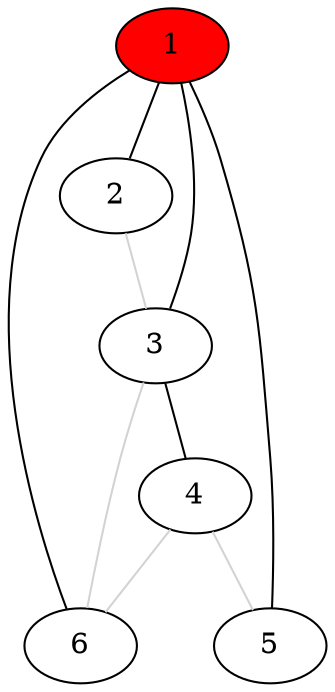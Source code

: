 graph G {
    // Adicione um nó de título
    1 [fillcolor="red", style="filled"];
    1 -- 2 
    1 -- 6 
    1 -- 3 
    1 -- 5 
    2 -- 3 [color="lightgray"];
    3 -- 4 
    3 -- 6 [color="lightgray"];
    4 -- 5 [color="lightgray"];
    4 -- 6 [color="lightgray"];
}